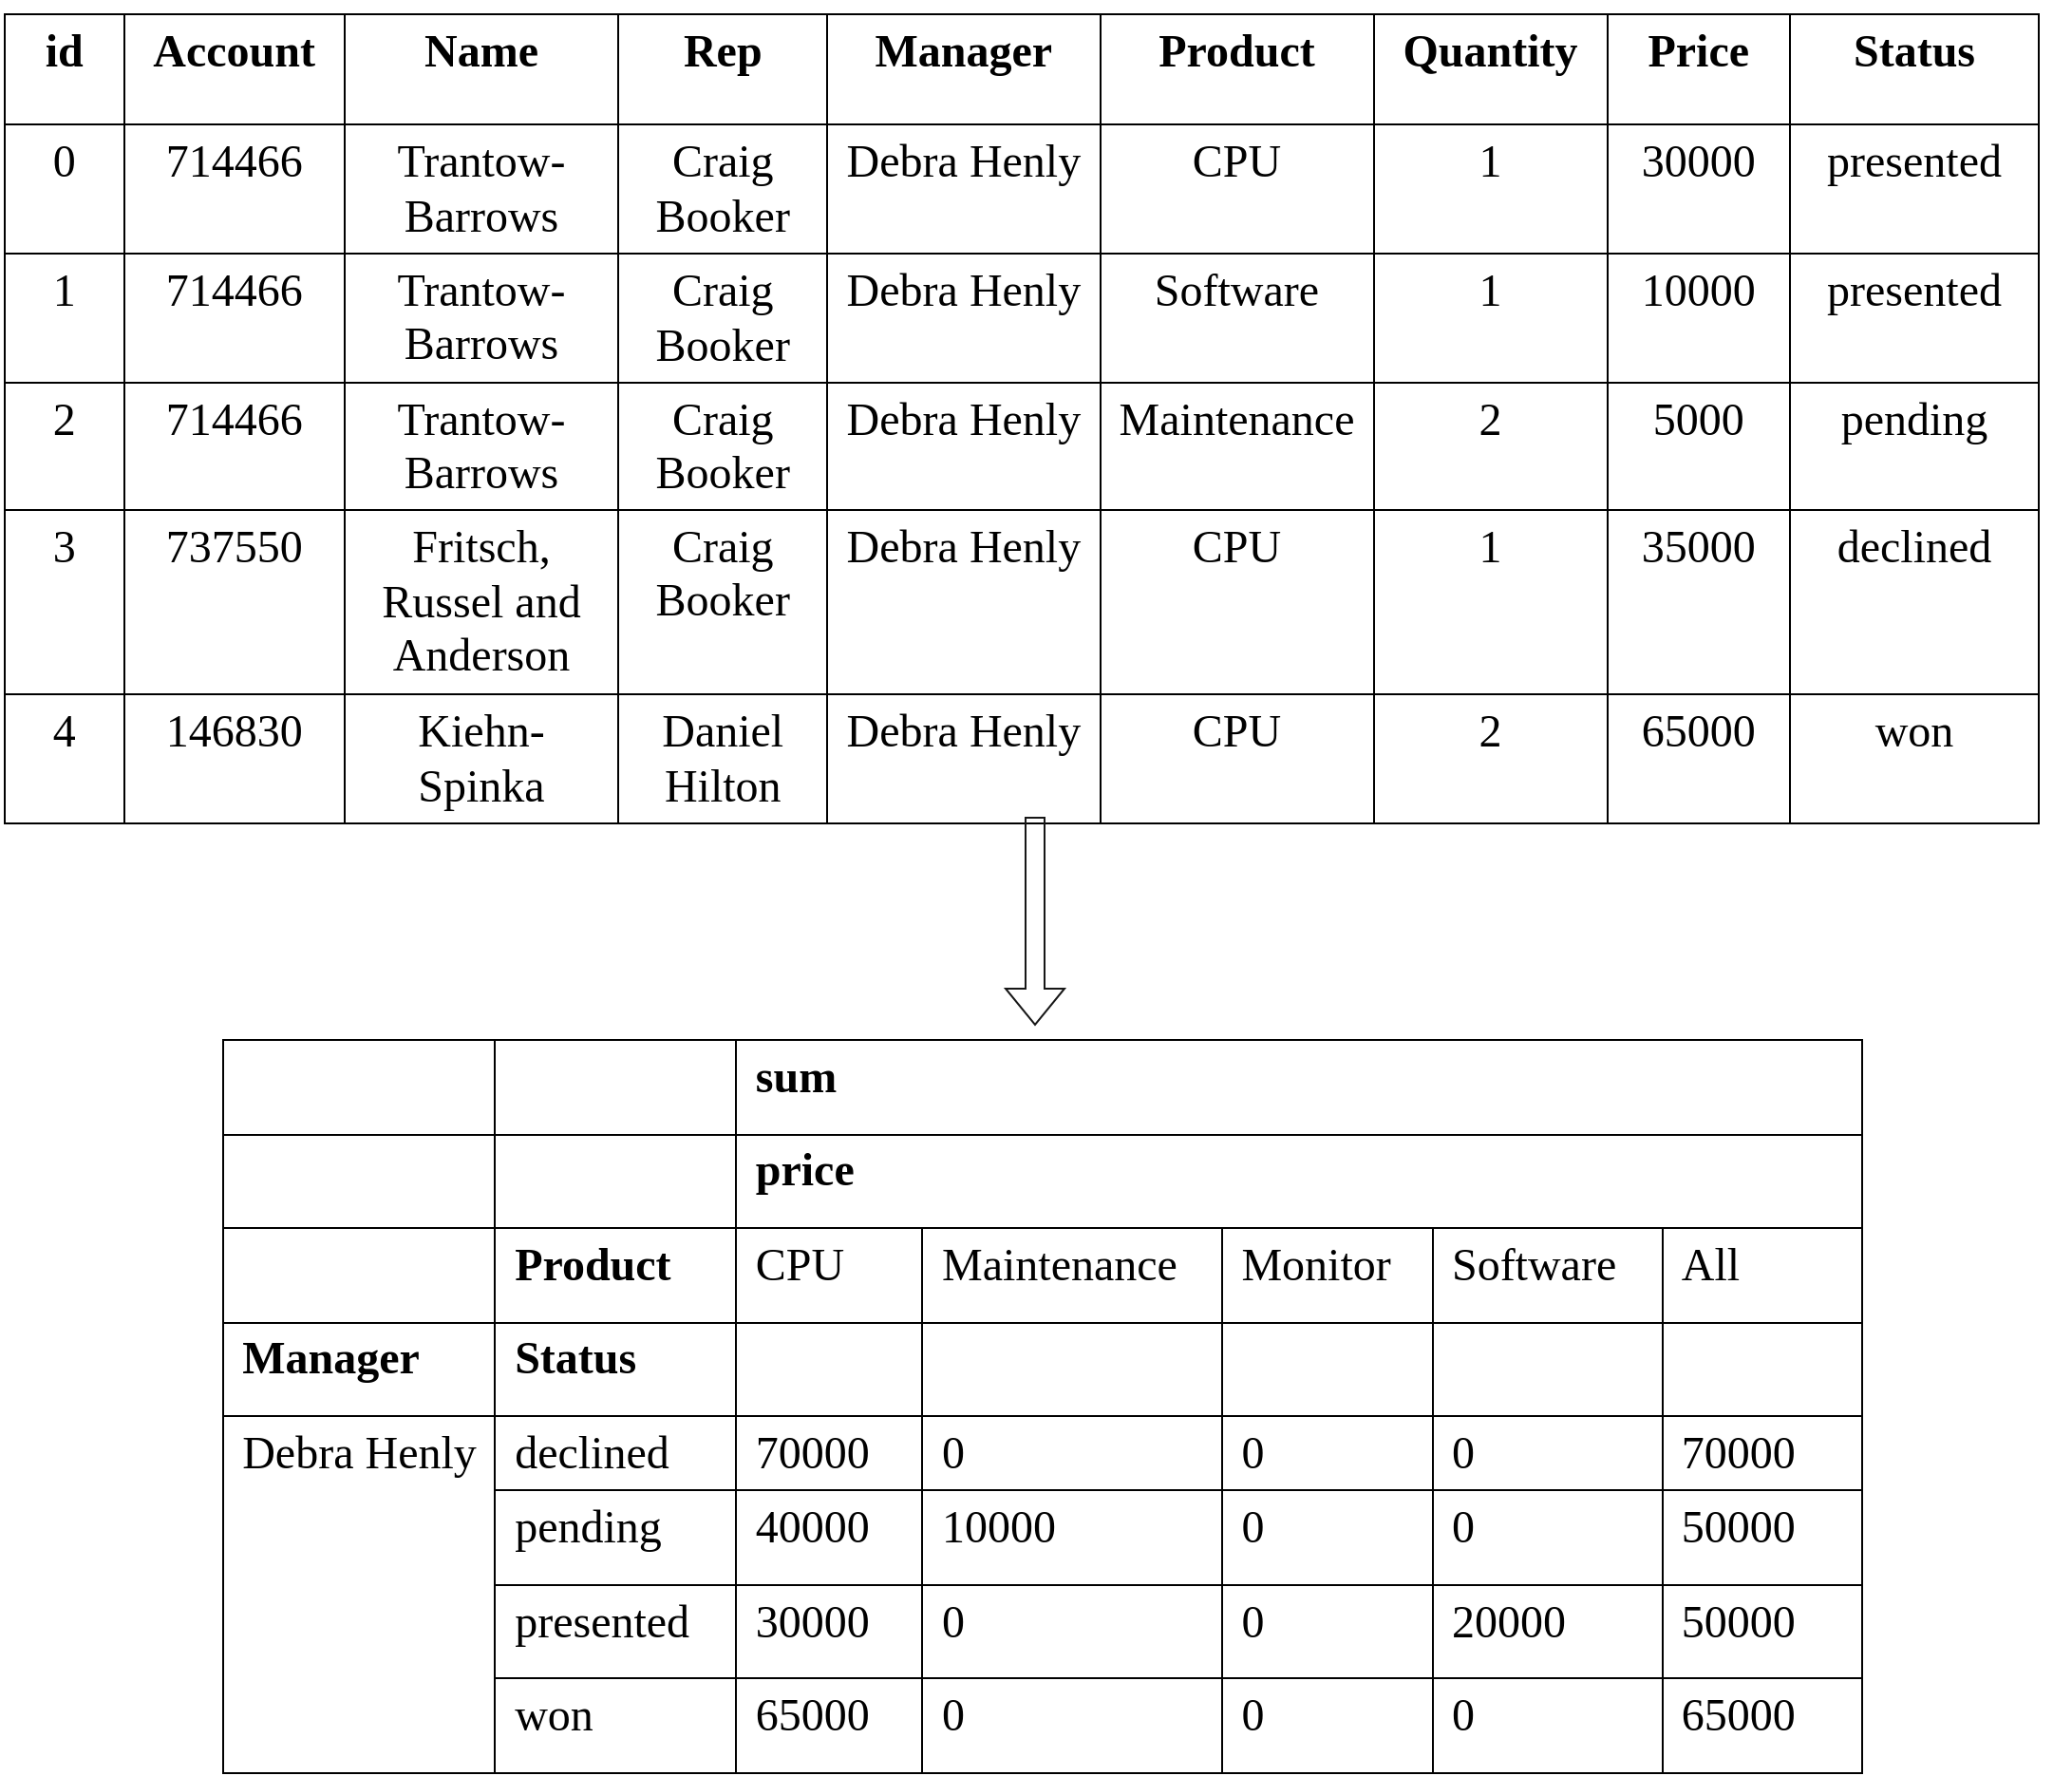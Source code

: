 <mxfile version="21.8.0" type="device">
  <diagram name="第 1 页" id="pYm_2EkLI6lQ4lj8E7AL">
    <mxGraphModel dx="1046" dy="856" grid="1" gridSize="10" guides="1" tooltips="1" connect="1" arrows="1" fold="1" page="1" pageScale="1" pageWidth="827" pageHeight="1169" math="0" shadow="0">
      <root>
        <mxCell id="0" />
        <mxCell id="1" parent="0" />
        <mxCell id="cUyVVVKYGetLILxytOfe-98" value="&lt;table border=&quot;0&quot; cellpadding=&quot;0&quot; cellspacing=&quot;0&quot; width=&quot;1072&quot; style=&quot;caret-color: rgb(0, 0, 0); color: rgb(0, 0, 0); font-style: normal; font-variant-caps: normal; font-weight: 400; letter-spacing: normal; text-align: start; text-transform: none; word-spacing: 0px; -webkit-text-stroke-width: 0px; text-decoration: none; border-collapse: collapse; width: 804pt;&quot;&gt;&lt;colgroup&gt;&lt;col width=&quot;76&quot; style=&quot;width: 57pt;&quot;&gt;&lt;col width=&quot;112&quot; style=&quot;width: 84pt;&quot;&gt;&lt;col width=&quot;169&quot; style=&quot;width: 127pt;&quot;&gt;&lt;col width=&quot;119&quot; span=&quot;4&quot; style=&quot;width: 89pt;&quot;&gt;&lt;col width=&quot;100&quot; style=&quot;width: 75pt;&quot;&gt;&lt;col width=&quot;139&quot; style=&quot;width: 104pt;&quot;&gt;&lt;/colgroup&gt;&lt;tbody&gt;&lt;tr height=&quot;47&quot; style=&quot;height: 35.56pt;&quot;&gt;&lt;td height=&quot;47&quot; class=&quot;oa1&quot; width=&quot;76&quot; style=&quot;padding: 3.6pt 7.2pt; color: windowtext; font-size: 18pt; font-weight: 400; font-style: normal; text-decoration: none; font-family: Arial; vertical-align: top; border: 1pt solid black; text-align: center; height: 35.56pt; width: 57pt;&quot;&gt;&lt;p style=&quot;margin-top: 0pt; margin-bottom: 0pt; margin-left: 0in; text-align: center; direction: ltr; unicode-bidi: embed; word-break: normal;&quot;&gt;&lt;span style=&quot;font-size: 18pt; font-family: 等线; color: black; font-weight: bold;&quot;&gt;id&lt;/span&gt;&lt;/p&gt;&lt;/td&gt;&lt;td class=&quot;oa1&quot; width=&quot;112&quot; style=&quot;padding: 3.6pt 7.2pt; color: windowtext; font-size: 18pt; font-weight: 400; font-style: normal; text-decoration: none; font-family: Arial; vertical-align: top; border: 1pt solid black; text-align: center; width: 84pt;&quot;&gt;&lt;p style=&quot;margin-top: 0pt; margin-bottom: 0pt; margin-left: 0in; text-align: center; direction: ltr; unicode-bidi: embed; word-break: normal;&quot;&gt;&lt;span style=&quot;font-size: 18pt; font-family: 等线; color: black; font-weight: bold;&quot;&gt;Account&lt;/span&gt;&lt;/p&gt;&lt;/td&gt;&lt;td class=&quot;oa1&quot; width=&quot;169&quot; style=&quot;padding: 3.6pt 7.2pt; color: windowtext; font-size: 18pt; font-weight: 400; font-style: normal; text-decoration: none; font-family: Arial; vertical-align: top; border: 1pt solid black; text-align: center; width: 127pt;&quot;&gt;&lt;p style=&quot;margin-top: 0pt; margin-bottom: 0pt; margin-left: 0in; text-align: center; direction: ltr; unicode-bidi: embed; word-break: normal;&quot;&gt;&lt;span style=&quot;font-size: 18pt; font-family: 等线; color: black; font-weight: bold;&quot;&gt;Name&lt;/span&gt;&lt;/p&gt;&lt;/td&gt;&lt;td class=&quot;oa1&quot; width=&quot;119&quot; style=&quot;padding: 3.6pt 7.2pt; color: windowtext; font-size: 18pt; font-weight: 400; font-style: normal; text-decoration: none; font-family: Arial; vertical-align: top; border: 1pt solid black; text-align: center; width: 89pt;&quot;&gt;&lt;p style=&quot;margin-top: 0pt; margin-bottom: 0pt; margin-left: 0in; text-align: center; direction: ltr; unicode-bidi: embed; word-break: normal;&quot;&gt;&lt;span style=&quot;font-size: 18pt; font-family: 等线; color: black; font-weight: bold;&quot;&gt;Rep&lt;/span&gt;&lt;/p&gt;&lt;/td&gt;&lt;td class=&quot;oa1&quot; width=&quot;119&quot; style=&quot;padding: 3.6pt 7.2pt; color: windowtext; font-size: 18pt; font-weight: 400; font-style: normal; text-decoration: none; font-family: Arial; vertical-align: top; border: 1pt solid black; text-align: center; width: 89pt;&quot;&gt;&lt;p style=&quot;margin-top: 0pt; margin-bottom: 0pt; margin-left: 0in; text-align: center; direction: ltr; unicode-bidi: embed; word-break: normal;&quot;&gt;&lt;span style=&quot;font-size: 18pt; font-family: 等线; color: black; font-weight: bold;&quot;&gt;Manager&lt;/span&gt;&lt;/p&gt;&lt;/td&gt;&lt;td class=&quot;oa1&quot; width=&quot;119&quot; style=&quot;padding: 3.6pt 7.2pt; color: windowtext; font-size: 18pt; font-weight: 400; font-style: normal; text-decoration: none; font-family: Arial; vertical-align: top; border: 1pt solid black; text-align: center; width: 89pt;&quot;&gt;&lt;p style=&quot;margin-top: 0pt; margin-bottom: 0pt; margin-left: 0in; text-align: center; direction: ltr; unicode-bidi: embed; word-break: normal;&quot;&gt;&lt;span style=&quot;font-size: 18pt; font-family: 等线; color: black; font-weight: bold;&quot;&gt;Product&lt;/span&gt;&lt;/p&gt;&lt;/td&gt;&lt;td class=&quot;oa1&quot; width=&quot;119&quot; style=&quot;padding: 3.6pt 7.2pt; color: windowtext; font-size: 18pt; font-weight: 400; font-style: normal; text-decoration: none; font-family: Arial; vertical-align: top; border: 1pt solid black; text-align: center; width: 89pt;&quot;&gt;&lt;p style=&quot;margin-top: 0pt; margin-bottom: 0pt; margin-left: 0in; text-align: center; direction: ltr; unicode-bidi: embed; word-break: normal;&quot;&gt;&lt;span style=&quot;font-size: 18pt; font-family: 等线; color: black; font-weight: bold;&quot;&gt;Quantity&lt;/span&gt;&lt;/p&gt;&lt;/td&gt;&lt;td class=&quot;oa1&quot; width=&quot;100&quot; style=&quot;padding: 3.6pt 7.2pt; color: windowtext; font-size: 18pt; font-weight: 400; font-style: normal; text-decoration: none; font-family: Arial; vertical-align: top; border: 1pt solid black; text-align: center; width: 75pt;&quot;&gt;&lt;p style=&quot;margin-top: 0pt; margin-bottom: 0pt; margin-left: 0in; text-align: center; direction: ltr; unicode-bidi: embed; word-break: normal;&quot;&gt;&lt;span style=&quot;font-size: 18pt; font-family: 等线; color: black; font-weight: bold;&quot;&gt;Price&lt;/span&gt;&lt;/p&gt;&lt;/td&gt;&lt;td class=&quot;oa1&quot; width=&quot;139&quot; style=&quot;padding: 3.6pt 7.2pt; color: windowtext; font-size: 18pt; font-weight: 400; font-style: normal; text-decoration: none; font-family: Arial; vertical-align: top; border: 1pt solid black; text-align: center; width: 104pt;&quot;&gt;&lt;p style=&quot;margin-top: 0pt; margin-bottom: 0pt; margin-left: 0in; text-align: center; direction: ltr; unicode-bidi: embed; word-break: normal;&quot;&gt;&lt;span style=&quot;font-size: 18pt; font-family: 等线; color: black; font-weight: bold;&quot;&gt;Status&lt;/span&gt;&lt;/p&gt;&lt;/td&gt;&lt;/tr&gt;&lt;tr height=&quot;47&quot; style=&quot;height: 35.56pt;&quot;&gt;&lt;td height=&quot;47&quot; class=&quot;oa1&quot; width=&quot;76&quot; style=&quot;padding: 3.6pt 7.2pt; color: windowtext; font-size: 18pt; font-weight: 400; font-style: normal; text-decoration: none; font-family: Arial; vertical-align: top; border: 1pt solid black; text-align: center; height: 35.56pt; width: 57pt;&quot;&gt;&lt;p style=&quot;margin-top: 0pt; margin-bottom: 0pt; margin-left: 0in; text-align: center; direction: ltr; unicode-bidi: embed; word-break: normal;&quot;&gt;&lt;span style=&quot;font-size: 18pt; font-family: 等线; color: black;&quot;&gt;0&lt;/span&gt;&lt;/p&gt;&lt;/td&gt;&lt;td class=&quot;oa1&quot; width=&quot;112&quot; style=&quot;padding: 3.6pt 7.2pt; color: windowtext; font-size: 18pt; font-weight: 400; font-style: normal; text-decoration: none; font-family: Arial; vertical-align: top; border: 1pt solid black; text-align: center; width: 84pt;&quot;&gt;&lt;p style=&quot;margin-top: 0pt; margin-bottom: 0pt; margin-left: 0in; text-align: center; direction: ltr; unicode-bidi: embed; word-break: normal;&quot;&gt;&lt;span style=&quot;font-size: 18pt; font-family: 等线; color: black;&quot;&gt;714466&lt;/span&gt;&lt;/p&gt;&lt;/td&gt;&lt;td class=&quot;oa1&quot; width=&quot;169&quot; style=&quot;padding: 3.6pt 7.2pt; color: windowtext; font-size: 18pt; font-weight: 400; font-style: normal; text-decoration: none; font-family: Arial; vertical-align: top; border: 1pt solid black; text-align: center; width: 127pt;&quot;&gt;&lt;p style=&quot;margin-top: 0pt; margin-bottom: 0pt; margin-left: 0in; text-align: center; direction: ltr; unicode-bidi: embed; word-break: normal;&quot;&gt;&lt;span style=&quot;font-size: 18pt; font-family: 等线; color: black;&quot;&gt;Trantow&lt;/span&gt;&lt;span style=&quot;font-size: 18pt; font-family: 等线; color: black;&quot;&gt;-Barrows&lt;/span&gt;&lt;/p&gt;&lt;/td&gt;&lt;td class=&quot;oa1&quot; width=&quot;119&quot; style=&quot;padding: 3.6pt 7.2pt; color: windowtext; font-size: 18pt; font-weight: 400; font-style: normal; text-decoration: none; font-family: Arial; vertical-align: top; border: 1pt solid black; text-align: center; width: 89pt;&quot;&gt;&lt;p style=&quot;margin-top: 0pt; margin-bottom: 0pt; margin-left: 0in; text-align: center; direction: ltr; unicode-bidi: embed; word-break: normal;&quot;&gt;&lt;span style=&quot;font-size: 18pt; font-family: 等线; color: black;&quot;&gt;Craig Booker&lt;/span&gt;&lt;/p&gt;&lt;/td&gt;&lt;td class=&quot;oa1&quot; width=&quot;119&quot; style=&quot;padding: 3.6pt 7.2pt; color: windowtext; font-size: 18pt; font-weight: 400; font-style: normal; text-decoration: none; font-family: Arial; vertical-align: top; border: 1pt solid black; text-align: center; width: 89pt;&quot;&gt;&lt;p style=&quot;margin-top: 0pt; margin-bottom: 0pt; margin-left: 0in; text-align: center; direction: ltr; unicode-bidi: embed; word-break: normal;&quot;&gt;&lt;span style=&quot;font-size: 18pt; font-family: 等线; color: black;&quot;&gt;Debra&lt;span class=&quot;Apple-converted-space&quot;&gt;&amp;nbsp;&lt;/span&gt;&lt;/span&gt;&lt;span style=&quot;font-size: 18pt; font-family: 等线; color: black;&quot;&gt;Henly&lt;/span&gt;&lt;/p&gt;&lt;/td&gt;&lt;td class=&quot;oa1&quot; width=&quot;119&quot; style=&quot;padding: 3.6pt 7.2pt; color: windowtext; font-size: 18pt; font-weight: 400; font-style: normal; text-decoration: none; font-family: Arial; vertical-align: top; border: 1pt solid black; text-align: center; width: 89pt;&quot;&gt;&lt;p style=&quot;margin-top: 0pt; margin-bottom: 0pt; margin-left: 0in; text-align: center; direction: ltr; unicode-bidi: embed; word-break: normal;&quot;&gt;&lt;span style=&quot;font-size: 18pt; font-family: 等线; color: black;&quot;&gt;CPU&lt;/span&gt;&lt;/p&gt;&lt;/td&gt;&lt;td class=&quot;oa1&quot; width=&quot;119&quot; style=&quot;padding: 3.6pt 7.2pt; color: windowtext; font-size: 18pt; font-weight: 400; font-style: normal; text-decoration: none; font-family: Arial; vertical-align: top; border: 1pt solid black; text-align: center; width: 89pt;&quot;&gt;&lt;p style=&quot;margin-top: 0pt; margin-bottom: 0pt; margin-left: 0in; text-align: center; direction: ltr; unicode-bidi: embed; word-break: normal;&quot;&gt;&lt;span style=&quot;font-size: 18pt; font-family: 等线; color: black;&quot;&gt;1&lt;/span&gt;&lt;/p&gt;&lt;/td&gt;&lt;td class=&quot;oa1&quot; width=&quot;100&quot; style=&quot;padding: 3.6pt 7.2pt; color: windowtext; font-size: 18pt; font-weight: 400; font-style: normal; text-decoration: none; font-family: Arial; vertical-align: top; border: 1pt solid black; text-align: center; width: 75pt;&quot;&gt;&lt;p style=&quot;margin-top: 0pt; margin-bottom: 0pt; margin-left: 0in; text-align: center; direction: ltr; unicode-bidi: embed; word-break: normal;&quot;&gt;&lt;span style=&quot;font-size: 18pt; font-family: 等线; color: black;&quot;&gt;30000&lt;/span&gt;&lt;/p&gt;&lt;/td&gt;&lt;td class=&quot;oa1&quot; width=&quot;139&quot; style=&quot;padding: 3.6pt 7.2pt; color: windowtext; font-size: 18pt; font-weight: 400; font-style: normal; text-decoration: none; font-family: Arial; vertical-align: top; border: 1pt solid black; text-align: center; width: 104pt;&quot;&gt;&lt;p style=&quot;margin-top: 0pt; margin-bottom: 0pt; margin-left: 0in; text-align: center; direction: ltr; unicode-bidi: embed; word-break: normal;&quot;&gt;&lt;span style=&quot;font-size: 18pt; font-family: 等线; color: black;&quot;&gt;presented&lt;/span&gt;&lt;/p&gt;&lt;/td&gt;&lt;/tr&gt;&lt;tr height=&quot;47&quot; style=&quot;height: 35.56pt;&quot;&gt;&lt;td height=&quot;47&quot; class=&quot;oa1&quot; width=&quot;76&quot; style=&quot;padding: 3.6pt 7.2pt; color: windowtext; font-size: 18pt; font-weight: 400; font-style: normal; text-decoration: none; font-family: Arial; vertical-align: top; border: 1pt solid black; text-align: center; height: 35.56pt; width: 57pt;&quot;&gt;&lt;p style=&quot;margin-top: 0pt; margin-bottom: 0pt; margin-left: 0in; text-align: center; direction: ltr; unicode-bidi: embed; word-break: normal;&quot;&gt;&lt;span style=&quot;font-size: 18pt; font-family: 等线; color: black;&quot;&gt;1&lt;/span&gt;&lt;/p&gt;&lt;/td&gt;&lt;td class=&quot;oa1&quot; width=&quot;112&quot; style=&quot;padding: 3.6pt 7.2pt; color: windowtext; font-size: 18pt; font-weight: 400; font-style: normal; text-decoration: none; font-family: Arial; vertical-align: top; border: 1pt solid black; text-align: center; width: 84pt;&quot;&gt;&lt;p style=&quot;margin-top: 0pt; margin-bottom: 0pt; margin-left: 0in; text-align: center; direction: ltr; unicode-bidi: embed; word-break: normal;&quot;&gt;&lt;span style=&quot;font-size: 18pt; font-family: 等线; color: black;&quot;&gt;714466&lt;/span&gt;&lt;/p&gt;&lt;/td&gt;&lt;td class=&quot;oa1&quot; width=&quot;169&quot; style=&quot;padding: 3.6pt 7.2pt; color: windowtext; font-size: 18pt; font-weight: 400; font-style: normal; text-decoration: none; font-family: Arial; vertical-align: top; border: 1pt solid black; text-align: center; width: 127pt;&quot;&gt;&lt;p style=&quot;line-height: normal; margin: 0pt 0in; text-indent: 0in; text-align: center; direction: ltr; unicode-bidi: embed; word-break: normal;&quot;&gt;&lt;span style=&quot;font-size: 18pt; font-family: 等线; color: black;&quot;&gt;Trantow&lt;/span&gt;&lt;span style=&quot;font-size: 18pt; font-family: 等线; color: black;&quot;&gt;-Barrows&lt;/span&gt;&lt;/p&gt;&lt;/td&gt;&lt;td class=&quot;oa1&quot; width=&quot;119&quot; style=&quot;padding: 3.6pt 7.2pt; color: windowtext; font-size: 18pt; font-weight: 400; font-style: normal; text-decoration: none; font-family: Arial; vertical-align: top; border: 1pt solid black; text-align: center; width: 89pt;&quot;&gt;&lt;p style=&quot;margin-top: 0pt; margin-bottom: 0pt; margin-left: 0in; text-align: center; direction: ltr; unicode-bidi: embed; word-break: normal;&quot;&gt;&lt;span style=&quot;font-size: 18pt; font-family: 等线; color: black;&quot;&gt;Craig Booker&lt;/span&gt;&lt;/p&gt;&lt;/td&gt;&lt;td class=&quot;oa1&quot; width=&quot;119&quot; style=&quot;padding: 3.6pt 7.2pt; color: windowtext; font-size: 18pt; font-weight: 400; font-style: normal; text-decoration: none; font-family: Arial; vertical-align: top; border: 1pt solid black; text-align: center; width: 89pt;&quot;&gt;&lt;p style=&quot;line-height: normal; margin: 0pt 0in; text-indent: 0in; text-align: center; direction: ltr; unicode-bidi: embed; word-break: normal;&quot;&gt;&lt;span style=&quot;font-size: 18pt; font-family: 等线; color: black;&quot;&gt;Debra&lt;span class=&quot;Apple-converted-space&quot;&gt;&amp;nbsp;&lt;/span&gt;&lt;/span&gt;&lt;span style=&quot;font-size: 18pt; font-family: 等线; color: black;&quot;&gt;Henly&lt;/span&gt;&lt;/p&gt;&lt;/td&gt;&lt;td class=&quot;oa1&quot; width=&quot;119&quot; style=&quot;padding: 3.6pt 7.2pt; color: windowtext; font-size: 18pt; font-weight: 400; font-style: normal; text-decoration: none; font-family: Arial; vertical-align: top; border: 1pt solid black; text-align: center; width: 89pt;&quot;&gt;&lt;p style=&quot;margin-top: 0pt; margin-bottom: 0pt; margin-left: 0in; text-align: center; direction: ltr; unicode-bidi: embed; word-break: normal;&quot;&gt;&lt;span style=&quot;font-size: 18pt; font-family: 等线; color: black;&quot;&gt;Software&lt;/span&gt;&lt;/p&gt;&lt;/td&gt;&lt;td class=&quot;oa1&quot; width=&quot;119&quot; style=&quot;padding: 3.6pt 7.2pt; color: windowtext; font-size: 18pt; font-weight: 400; font-style: normal; text-decoration: none; font-family: Arial; vertical-align: top; border: 1pt solid black; text-align: center; width: 89pt;&quot;&gt;&lt;p style=&quot;margin-top: 0pt; margin-bottom: 0pt; margin-left: 0in; text-align: center; direction: ltr; unicode-bidi: embed; word-break: normal;&quot;&gt;&lt;span style=&quot;font-size: 18pt; font-family: 等线; color: black;&quot;&gt;1&lt;/span&gt;&lt;/p&gt;&lt;/td&gt;&lt;td class=&quot;oa1&quot; width=&quot;100&quot; style=&quot;padding: 3.6pt 7.2pt; color: windowtext; font-size: 18pt; font-weight: 400; font-style: normal; text-decoration: none; font-family: Arial; vertical-align: top; border: 1pt solid black; text-align: center; width: 75pt;&quot;&gt;&lt;p style=&quot;margin-top: 0pt; margin-bottom: 0pt; margin-left: 0in; text-align: center; direction: ltr; unicode-bidi: embed; word-break: normal;&quot;&gt;&lt;span style=&quot;font-size: 18pt; font-family: 等线; color: black;&quot;&gt;10000&lt;/span&gt;&lt;/p&gt;&lt;/td&gt;&lt;td class=&quot;oa1&quot; width=&quot;139&quot; style=&quot;padding: 3.6pt 7.2pt; color: windowtext; font-size: 18pt; font-weight: 400; font-style: normal; text-decoration: none; font-family: Arial; vertical-align: top; border: 1pt solid black; text-align: center; width: 104pt;&quot;&gt;&lt;p style=&quot;margin-top: 0pt; margin-bottom: 0pt; margin-left: 0in; text-align: center; direction: ltr; unicode-bidi: embed; word-break: normal;&quot;&gt;&lt;span style=&quot;font-size: 18pt; font-family: 等线; color: black;&quot;&gt;presented&lt;/span&gt;&lt;/p&gt;&lt;/td&gt;&lt;/tr&gt;&lt;tr height=&quot;47&quot; style=&quot;height: 35.56pt;&quot;&gt;&lt;td height=&quot;47&quot; class=&quot;oa1&quot; width=&quot;76&quot; style=&quot;padding: 3.6pt 7.2pt; color: windowtext; font-size: 18pt; font-weight: 400; font-style: normal; text-decoration: none; font-family: Arial; vertical-align: top; border: 1pt solid black; text-align: center; height: 35.56pt; width: 57pt;&quot;&gt;&lt;p style=&quot;margin-top: 0pt; margin-bottom: 0pt; margin-left: 0in; text-align: center; direction: ltr; unicode-bidi: embed; word-break: normal;&quot;&gt;&lt;span style=&quot;font-size: 18pt; font-family: 等线; color: black;&quot;&gt;2&lt;/span&gt;&lt;/p&gt;&lt;/td&gt;&lt;td class=&quot;oa1&quot; width=&quot;112&quot; style=&quot;padding: 3.6pt 7.2pt; color: windowtext; font-size: 18pt; font-weight: 400; font-style: normal; text-decoration: none; font-family: Arial; vertical-align: top; border: 1pt solid black; text-align: center; width: 84pt;&quot;&gt;&lt;p style=&quot;margin-top: 0pt; margin-bottom: 0pt; margin-left: 0in; text-align: center; direction: ltr; unicode-bidi: embed; word-break: normal;&quot;&gt;&lt;span style=&quot;font-size: 18pt; font-family: 等线; color: black;&quot;&gt;714466&lt;/span&gt;&lt;/p&gt;&lt;/td&gt;&lt;td class=&quot;oa1&quot; width=&quot;169&quot; style=&quot;padding: 3.6pt 7.2pt; color: windowtext; font-size: 18pt; font-weight: 400; font-style: normal; text-decoration: none; font-family: Arial; vertical-align: top; border: 1pt solid black; text-align: center; width: 127pt;&quot;&gt;&lt;p style=&quot;line-height: normal; margin: 0pt 0in; text-indent: 0in; text-align: center; direction: ltr; unicode-bidi: embed; word-break: normal;&quot;&gt;&lt;span style=&quot;font-size: 18pt; font-family: 等线; color: black;&quot;&gt;Trantow&lt;/span&gt;&lt;span style=&quot;font-size: 18pt; font-family: 等线; color: black;&quot;&gt;-Barrows&lt;/span&gt;&lt;/p&gt;&lt;/td&gt;&lt;td class=&quot;oa1&quot; width=&quot;119&quot; style=&quot;padding: 3.6pt 7.2pt; color: windowtext; font-size: 18pt; font-weight: 400; font-style: normal; text-decoration: none; font-family: Arial; vertical-align: top; border: 1pt solid black; text-align: center; width: 89pt;&quot;&gt;&lt;p style=&quot;line-height: normal; margin: 0pt 0in; text-indent: 0in; text-align: center; direction: ltr; unicode-bidi: embed; word-break: normal;&quot;&gt;&lt;span style=&quot;font-size: 18pt; font-family: 等线; color: black;&quot;&gt;Craig Booker&lt;/span&gt;&lt;/p&gt;&lt;/td&gt;&lt;td class=&quot;oa1&quot; width=&quot;119&quot; style=&quot;padding: 3.6pt 7.2pt; color: windowtext; font-size: 18pt; font-weight: 400; font-style: normal; text-decoration: none; font-family: Arial; vertical-align: top; border: 1pt solid black; text-align: center; width: 89pt;&quot;&gt;&lt;p style=&quot;line-height: normal; margin: 0pt 0in; text-indent: 0in; text-align: center; direction: ltr; unicode-bidi: embed; word-break: normal;&quot;&gt;&lt;span style=&quot;font-size: 18pt; font-family: 等线; color: black;&quot;&gt;Debra&lt;span class=&quot;Apple-converted-space&quot;&gt;&amp;nbsp;&lt;/span&gt;&lt;/span&gt;&lt;span style=&quot;font-size: 18pt; font-family: 等线; color: black;&quot;&gt;Henly&lt;/span&gt;&lt;/p&gt;&lt;/td&gt;&lt;td class=&quot;oa1&quot; width=&quot;119&quot; style=&quot;padding: 3.6pt 7.2pt; color: windowtext; font-size: 18pt; font-weight: 400; font-style: normal; text-decoration: none; font-family: Arial; vertical-align: top; border: 1pt solid black; text-align: center; width: 89pt;&quot;&gt;&lt;p style=&quot;margin-top: 0pt; margin-bottom: 0pt; margin-left: 0in; text-align: center; direction: ltr; unicode-bidi: embed; word-break: normal;&quot;&gt;&lt;span style=&quot;font-size: 18pt; font-family: 等线; color: black;&quot;&gt;Maintenance&lt;/span&gt;&lt;/p&gt;&lt;/td&gt;&lt;td class=&quot;oa1&quot; width=&quot;119&quot; style=&quot;padding: 3.6pt 7.2pt; color: windowtext; font-size: 18pt; font-weight: 400; font-style: normal; text-decoration: none; font-family: Arial; vertical-align: top; border: 1pt solid black; text-align: center; width: 89pt;&quot;&gt;&lt;p style=&quot;margin-top: 0pt; margin-bottom: 0pt; margin-left: 0in; text-align: center; direction: ltr; unicode-bidi: embed; word-break: normal;&quot;&gt;&lt;span style=&quot;font-size: 18pt; font-family: 等线; color: black;&quot;&gt;2&lt;/span&gt;&lt;/p&gt;&lt;/td&gt;&lt;td class=&quot;oa1&quot; width=&quot;100&quot; style=&quot;padding: 3.6pt 7.2pt; color: windowtext; font-size: 18pt; font-weight: 400; font-style: normal; text-decoration: none; font-family: Arial; vertical-align: top; border: 1pt solid black; text-align: center; width: 75pt;&quot;&gt;&lt;p style=&quot;margin-top: 0pt; margin-bottom: 0pt; margin-left: 0in; text-align: center; direction: ltr; unicode-bidi: embed; word-break: normal;&quot;&gt;&lt;span style=&quot;font-size: 18pt; font-family: 等线; color: black;&quot;&gt;5000&lt;/span&gt;&lt;/p&gt;&lt;/td&gt;&lt;td class=&quot;oa1&quot; width=&quot;139&quot; style=&quot;padding: 3.6pt 7.2pt; color: windowtext; font-size: 18pt; font-weight: 400; font-style: normal; text-decoration: none; font-family: Arial; vertical-align: top; border: 1pt solid black; text-align: center; width: 104pt;&quot;&gt;&lt;p style=&quot;margin-top: 0pt; margin-bottom: 0pt; margin-left: 0in; text-align: center; direction: ltr; unicode-bidi: embed; word-break: normal;&quot;&gt;&lt;span style=&quot;font-size: 18pt; font-family: 等线; color: black;&quot;&gt;pending&lt;/span&gt;&lt;/p&gt;&lt;/td&gt;&lt;/tr&gt;&lt;tr height=&quot;47&quot; style=&quot;height: 35.56pt;&quot;&gt;&lt;td height=&quot;47&quot; class=&quot;oa1&quot; width=&quot;76&quot; style=&quot;padding: 3.6pt 7.2pt; color: windowtext; font-size: 18pt; font-weight: 400; font-style: normal; text-decoration: none; font-family: Arial; vertical-align: top; border: 1pt solid black; text-align: center; height: 35.56pt; width: 57pt;&quot;&gt;&lt;p style=&quot;margin-top: 0pt; margin-bottom: 0pt; margin-left: 0in; text-align: center; direction: ltr; unicode-bidi: embed; word-break: normal;&quot;&gt;&lt;span style=&quot;font-size: 18pt; font-family: 等线; color: black;&quot;&gt;3&lt;/span&gt;&lt;/p&gt;&lt;/td&gt;&lt;td class=&quot;oa1&quot; width=&quot;112&quot; style=&quot;padding: 3.6pt 7.2pt; color: windowtext; font-size: 18pt; font-weight: 400; font-style: normal; text-decoration: none; font-family: Arial; vertical-align: top; border: 1pt solid black; text-align: center; width: 84pt;&quot;&gt;&lt;p style=&quot;margin-top: 0pt; margin-bottom: 0pt; margin-left: 0in; text-align: center; direction: ltr; unicode-bidi: embed; word-break: normal;&quot;&gt;&lt;span style=&quot;font-size: 18pt; font-family: 等线; color: black;&quot;&gt;737550&lt;/span&gt;&lt;/p&gt;&lt;/td&gt;&lt;td class=&quot;oa1&quot; width=&quot;169&quot; style=&quot;padding: 3.6pt 7.2pt; color: windowtext; font-size: 18pt; font-weight: 400; font-style: normal; text-decoration: none; font-family: Arial; vertical-align: top; border: 1pt solid black; text-align: center; width: 127pt;&quot;&gt;&lt;p style=&quot;margin-top: 0pt; margin-bottom: 0pt; margin-left: 0in; text-align: center; direction: ltr; unicode-bidi: embed; word-break: normal;&quot;&gt;&lt;span style=&quot;font-size: 18pt; font-family: 等线; color: black;&quot;&gt;Fritsch, Russel and Anderson&lt;/span&gt;&lt;/p&gt;&lt;/td&gt;&lt;td class=&quot;oa1&quot; width=&quot;119&quot; style=&quot;padding: 3.6pt 7.2pt; color: windowtext; font-size: 18pt; font-weight: 400; font-style: normal; text-decoration: none; font-family: Arial; vertical-align: top; border: 1pt solid black; text-align: center; width: 89pt;&quot;&gt;&lt;p style=&quot;line-height: normal; margin: 0pt 0in; text-indent: 0in; text-align: center; direction: ltr; unicode-bidi: embed; word-break: normal;&quot;&gt;&lt;span style=&quot;font-size: 18pt; font-family: 等线; color: black;&quot;&gt;Craig Booker&lt;/span&gt;&lt;/p&gt;&lt;/td&gt;&lt;td class=&quot;oa1&quot; width=&quot;119&quot; style=&quot;padding: 3.6pt 7.2pt; color: windowtext; font-size: 18pt; font-weight: 400; font-style: normal; text-decoration: none; font-family: Arial; vertical-align: top; border: 1pt solid black; text-align: center; width: 89pt;&quot;&gt;&lt;p style=&quot;line-height: normal; margin: 0pt 0in; text-indent: 0in; text-align: center; direction: ltr; unicode-bidi: embed; word-break: normal;&quot;&gt;&lt;span style=&quot;font-size: 18pt; font-family: 等线; color: black;&quot;&gt;Debra&lt;span class=&quot;Apple-converted-space&quot;&gt;&amp;nbsp;&lt;/span&gt;&lt;/span&gt;&lt;span style=&quot;font-size: 18pt; font-family: 等线; color: black;&quot;&gt;Henly&lt;/span&gt;&lt;/p&gt;&lt;/td&gt;&lt;td class=&quot;oa1&quot; width=&quot;119&quot; style=&quot;padding: 3.6pt 7.2pt; color: windowtext; font-size: 18pt; font-weight: 400; font-style: normal; text-decoration: none; font-family: Arial; vertical-align: top; border: 1pt solid black; text-align: center; width: 89pt;&quot;&gt;&lt;p style=&quot;margin-top: 0pt; margin-bottom: 0pt; margin-left: 0in; text-align: center; direction: ltr; unicode-bidi: embed; word-break: normal;&quot;&gt;&lt;span style=&quot;font-size: 18pt; font-family: 等线; color: black;&quot;&gt;CPU&lt;/span&gt;&lt;/p&gt;&lt;/td&gt;&lt;td class=&quot;oa1&quot; width=&quot;119&quot; style=&quot;padding: 3.6pt 7.2pt; color: windowtext; font-size: 18pt; font-weight: 400; font-style: normal; text-decoration: none; font-family: Arial; vertical-align: top; border: 1pt solid black; text-align: center; width: 89pt;&quot;&gt;&lt;p style=&quot;margin-top: 0pt; margin-bottom: 0pt; margin-left: 0in; text-align: center; direction: ltr; unicode-bidi: embed; word-break: normal;&quot;&gt;&lt;span style=&quot;font-size: 18pt; font-family: 等线; color: black;&quot;&gt;1&lt;/span&gt;&lt;/p&gt;&lt;/td&gt;&lt;td class=&quot;oa1&quot; width=&quot;100&quot; style=&quot;padding: 3.6pt 7.2pt; color: windowtext; font-size: 18pt; font-weight: 400; font-style: normal; text-decoration: none; font-family: Arial; vertical-align: top; border: 1pt solid black; text-align: center; width: 75pt;&quot;&gt;&lt;p style=&quot;margin-top: 0pt; margin-bottom: 0pt; margin-left: 0in; text-align: center; direction: ltr; unicode-bidi: embed; word-break: normal;&quot;&gt;&lt;span style=&quot;font-size: 18pt; font-family: 等线; color: black;&quot;&gt;35000&lt;/span&gt;&lt;/p&gt;&lt;/td&gt;&lt;td class=&quot;oa1&quot; width=&quot;139&quot; style=&quot;padding: 3.6pt 7.2pt; color: windowtext; font-size: 18pt; font-weight: 400; font-style: normal; text-decoration: none; font-family: Arial; vertical-align: top; border: 1pt solid black; text-align: center; width: 104pt;&quot;&gt;&lt;p style=&quot;margin-top: 0pt; margin-bottom: 0pt; margin-left: 0in; text-align: center; direction: ltr; unicode-bidi: embed; word-break: normal;&quot;&gt;&lt;span style=&quot;font-size: 18pt; font-family: 等线; color: black;&quot;&gt;declined&lt;/span&gt;&lt;/p&gt;&lt;/td&gt;&lt;/tr&gt;&lt;tr height=&quot;47&quot; style=&quot;height: 35.56pt;&quot;&gt;&lt;td height=&quot;47&quot; class=&quot;oa1&quot; width=&quot;76&quot; style=&quot;padding: 3.6pt 7.2pt; color: windowtext; font-size: 18pt; font-weight: 400; font-style: normal; text-decoration: none; font-family: Arial; vertical-align: top; border: 1pt solid black; text-align: center; height: 35.56pt; width: 57pt;&quot;&gt;&lt;p style=&quot;margin-top: 0pt; margin-bottom: 0pt; margin-left: 0in; text-align: center; direction: ltr; unicode-bidi: embed; word-break: normal;&quot;&gt;&lt;span style=&quot;font-size: 18pt; font-family: 等线; color: black;&quot;&gt;4&lt;/span&gt;&lt;/p&gt;&lt;/td&gt;&lt;td class=&quot;oa1&quot; width=&quot;112&quot; style=&quot;padding: 3.6pt 7.2pt; color: windowtext; font-size: 18pt; font-weight: 400; font-style: normal; text-decoration: none; font-family: Arial; vertical-align: top; border: 1pt solid black; text-align: center; width: 84pt;&quot;&gt;&lt;p style=&quot;margin-top: 0pt; margin-bottom: 0pt; margin-left: 0in; text-align: center; direction: ltr; unicode-bidi: embed; word-break: normal;&quot;&gt;&lt;span style=&quot;font-size: 18pt; font-family: 等线; color: black;&quot;&gt;146830&lt;/span&gt;&lt;/p&gt;&lt;/td&gt;&lt;td class=&quot;oa1&quot; width=&quot;169&quot; style=&quot;padding: 3.6pt 7.2pt; color: windowtext; font-size: 18pt; font-weight: 400; font-style: normal; text-decoration: none; font-family: Arial; vertical-align: top; border: 1pt solid black; text-align: center; width: 127pt;&quot;&gt;&lt;p style=&quot;margin-top: 0pt; margin-bottom: 0pt; margin-left: 0in; text-align: center; direction: ltr; unicode-bidi: embed; word-break: normal;&quot;&gt;&lt;span style=&quot;font-size: 18pt; font-family: 等线; color: black;&quot;&gt;Kiehn-Spinka&lt;/span&gt;&lt;/p&gt;&lt;/td&gt;&lt;td class=&quot;oa1&quot; width=&quot;119&quot; style=&quot;padding: 3.6pt 7.2pt; color: windowtext; font-size: 18pt; font-weight: 400; font-style: normal; text-decoration: none; font-family: Arial; vertical-align: top; border: 1pt solid black; text-align: center; width: 89pt;&quot;&gt;&lt;p style=&quot;margin-top: 0pt; margin-bottom: 0pt; margin-left: 0in; text-align: center; direction: ltr; unicode-bidi: embed; word-break: normal;&quot;&gt;&lt;span style=&quot;font-size: 18pt; font-family: 等线; color: black;&quot;&gt;Daniel Hilton&lt;/span&gt;&lt;/p&gt;&lt;/td&gt;&lt;td class=&quot;oa1&quot; width=&quot;119&quot; style=&quot;padding: 3.6pt 7.2pt; color: windowtext; font-size: 18pt; font-weight: 400; font-style: normal; text-decoration: none; font-family: Arial; vertical-align: top; border: 1pt solid black; text-align: center; width: 89pt;&quot;&gt;&lt;p style=&quot;line-height: normal; margin: 0pt 0in; text-indent: 0in; text-align: center; direction: ltr; unicode-bidi: embed; word-break: normal;&quot;&gt;&lt;span style=&quot;font-size: 18pt; font-family: 等线; color: black;&quot;&gt;Debra&lt;span class=&quot;Apple-converted-space&quot;&gt;&amp;nbsp;&lt;/span&gt;&lt;/span&gt;&lt;span style=&quot;font-size: 18pt; font-family: 等线; color: black;&quot;&gt;Henly&lt;/span&gt;&lt;/p&gt;&lt;/td&gt;&lt;td class=&quot;oa1&quot; width=&quot;119&quot; style=&quot;padding: 3.6pt 7.2pt; color: windowtext; font-size: 18pt; font-weight: 400; font-style: normal; text-decoration: none; font-family: Arial; vertical-align: top; border: 1pt solid black; text-align: center; width: 89pt;&quot;&gt;&lt;p style=&quot;margin-top: 0pt; margin-bottom: 0pt; margin-left: 0in; text-align: center; direction: ltr; unicode-bidi: embed; word-break: normal;&quot;&gt;&lt;span style=&quot;font-size: 18pt; font-family: 等线; color: black;&quot;&gt;CPU&lt;/span&gt;&lt;/p&gt;&lt;/td&gt;&lt;td class=&quot;oa1&quot; width=&quot;119&quot; style=&quot;padding: 3.6pt 7.2pt; color: windowtext; font-size: 18pt; font-weight: 400; font-style: normal; text-decoration: none; font-family: Arial; vertical-align: top; border: 1pt solid black; text-align: center; width: 89pt;&quot;&gt;&lt;p style=&quot;margin-top: 0pt; margin-bottom: 0pt; margin-left: 0in; text-align: center; direction: ltr; unicode-bidi: embed; word-break: normal;&quot;&gt;&lt;span style=&quot;font-size: 18pt; font-family: 等线; color: black;&quot;&gt;2&lt;/span&gt;&lt;/p&gt;&lt;/td&gt;&lt;td class=&quot;oa1&quot; width=&quot;100&quot; style=&quot;padding: 3.6pt 7.2pt; color: windowtext; font-size: 18pt; font-weight: 400; font-style: normal; text-decoration: none; font-family: Arial; vertical-align: top; border: 1pt solid black; text-align: center; width: 75pt;&quot;&gt;&lt;p style=&quot;margin-top: 0pt; margin-bottom: 0pt; margin-left: 0in; text-align: center; direction: ltr; unicode-bidi: embed; word-break: normal;&quot;&gt;&lt;span style=&quot;font-size: 18pt; font-family: 等线; color: black;&quot;&gt;65000&lt;/span&gt;&lt;/p&gt;&lt;/td&gt;&lt;td class=&quot;oa1&quot; width=&quot;139&quot; style=&quot;padding: 3.6pt 7.2pt; color: windowtext; font-size: 18pt; font-weight: 400; font-style: normal; text-decoration: none; font-family: Arial; vertical-align: top; border: 1pt solid black; text-align: center; width: 104pt;&quot;&gt;&lt;p style=&quot;margin-top: 0pt; margin-bottom: 0pt; margin-left: 0in; text-align: center; direction: ltr; unicode-bidi: embed; word-break: normal;&quot;&gt;&lt;span style=&quot;font-size: 18pt; font-family: 等线; color: black;&quot;&gt;won&lt;/span&gt;&lt;/p&gt;&lt;/td&gt;&lt;/tr&gt;&lt;/tbody&gt;&lt;/table&gt;" style="text;whiteSpace=wrap;html=1;" vertex="1" parent="1">
          <mxGeometry x="280" y="50" width="1090" height="430" as="geometry" />
        </mxCell>
        <mxCell id="cUyVVVKYGetLILxytOfe-100" value="&lt;table border=&quot;0&quot; cellpadding=&quot;0&quot; cellspacing=&quot;0&quot; width=&quot;864&quot; style=&quot;caret-color: rgb(0, 0, 0); color: rgb(0, 0, 0); font-style: normal; font-variant-caps: normal; font-weight: 400; letter-spacing: normal; text-align: start; text-transform: none; word-spacing: 0px; -webkit-text-stroke-width: 0px; text-decoration: none; border-collapse: collapse; width: 648pt;&quot;&gt;&lt;colgroup&gt;&lt;col width=&quot;122&quot; style=&quot;width: 91pt;&quot;&gt;&lt;col width=&quot;128&quot; style=&quot;width: 96pt;&quot;&gt;&lt;col width=&quot;104&quot; style=&quot;width: 78pt;&quot;&gt;&lt;col width=&quot;158&quot; style=&quot;width: 118pt;&quot;&gt;&lt;col width=&quot;109&quot; style=&quot;width: 81pt;&quot;&gt;&lt;col width=&quot;122&quot; span=&quot;2&quot; style=&quot;width: 91pt;&quot;&gt;&lt;/colgroup&gt;&lt;tbody&gt;&lt;tr height=&quot;39&quot; style=&quot;height: 29.2pt;&quot;&gt;&lt;td height=&quot;39&quot; class=&quot;oa1&quot; width=&quot;122&quot; style=&quot;padding: 3.6pt 7.2pt; color: windowtext; font-size: 18pt; font-weight: 400; font-style: normal; text-decoration: none; font-family: Arial; vertical-align: top; border: 1pt solid black; height: 29.2pt; width: 91pt;&quot;&gt;&lt;p style=&quot;margin-top: 0pt; margin-bottom: 0pt; margin-left: 0in; text-align: left; direction: ltr; unicode-bidi: embed; word-break: normal;&quot;&gt;&lt;/p&gt;&lt;/td&gt;&lt;td class=&quot;oa1&quot; width=&quot;128&quot; style=&quot;padding: 3.6pt 7.2pt; color: windowtext; font-size: 18pt; font-weight: 400; font-style: normal; text-decoration: none; font-family: Arial; vertical-align: top; border: 1pt solid black; width: 96pt;&quot;&gt;&lt;p style=&quot;margin-top: 0pt; margin-bottom: 0pt; margin-left: 0in; text-align: left; direction: ltr; unicode-bidi: embed; word-break: normal;&quot;&gt;&lt;/p&gt;&lt;/td&gt;&lt;td colspan=&quot;5&quot; class=&quot;oa1&quot; width=&quot;614&quot; style=&quot;padding: 3.6pt 7.2pt; color: windowtext; font-size: 18pt; font-style: normal; text-decoration: none; font-family: Arial; vertical-align: top; border: 1pt solid black; width: 461pt;&quot;&gt;&lt;p style=&quot;margin-top: 0pt; margin-bottom: 0pt; margin-left: 0in; text-align: left; direction: ltr; unicode-bidi: embed; word-break: normal;&quot;&gt;&lt;span style=&quot;font-size: 18pt; font-family: 等线; color: black;&quot;&gt;&lt;b&gt;sum&lt;/b&gt;&lt;/span&gt;&lt;/p&gt;&lt;/td&gt;&lt;/tr&gt;&lt;tr height=&quot;39&quot; style=&quot;height: 29.2pt;&quot;&gt;&lt;td height=&quot;39&quot; class=&quot;oa1&quot; width=&quot;122&quot; style=&quot;padding: 3.6pt 7.2pt; color: windowtext; font-size: 18pt; font-style: normal; text-decoration: none; font-family: Arial; vertical-align: top; border: 1pt solid black; height: 29.2pt; width: 91pt;&quot;&gt;&lt;p style=&quot;margin-top: 0pt; margin-bottom: 0pt; margin-left: 0in; text-align: left; direction: ltr; unicode-bidi: embed; word-break: normal;&quot;&gt;&lt;/p&gt;&lt;/td&gt;&lt;td class=&quot;oa1&quot; width=&quot;128&quot; style=&quot;padding: 3.6pt 7.2pt; color: windowtext; font-size: 18pt; font-style: normal; text-decoration: none; font-family: Arial; vertical-align: top; border: 1pt solid black; width: 96pt;&quot;&gt;&lt;p style=&quot;margin-top: 0pt; margin-bottom: 0pt; margin-left: 0in; text-align: left; direction: ltr; unicode-bidi: embed; word-break: normal;&quot;&gt;&lt;/p&gt;&lt;/td&gt;&lt;td colspan=&quot;5&quot; class=&quot;oa1&quot; width=&quot;614&quot; style=&quot;padding: 3.6pt 7.2pt; color: windowtext; font-size: 18pt; font-style: normal; text-decoration: none; font-family: Arial; vertical-align: top; border: 1pt solid black; width: 461pt;&quot;&gt;&lt;p style=&quot;margin-top: 0pt; margin-bottom: 0pt; margin-left: 0in; text-align: left; direction: ltr; unicode-bidi: embed; word-break: normal;&quot;&gt;&lt;span style=&quot;font-size: 18pt; font-family: 等线; color: black;&quot;&gt;&lt;b&gt;price&lt;/b&gt;&lt;/span&gt;&lt;/p&gt;&lt;/td&gt;&lt;/tr&gt;&lt;tr height=&quot;39&quot; style=&quot;height: 29.2pt;&quot;&gt;&lt;td height=&quot;39&quot; class=&quot;oa1&quot; width=&quot;122&quot; style=&quot;padding: 3.6pt 7.2pt; color: windowtext; font-size: 18pt; font-weight: 400; font-style: normal; text-decoration: none; font-family: Arial; vertical-align: top; border: 1pt solid black; height: 29.2pt; width: 91pt;&quot;&gt;&lt;p style=&quot;margin-top: 0pt; margin-bottom: 0pt; margin-left: 0in; text-align: left; direction: ltr; unicode-bidi: embed; word-break: normal;&quot;&gt;&lt;/p&gt;&lt;/td&gt;&lt;td class=&quot;oa1&quot; width=&quot;128&quot; style=&quot;padding: 3.6pt 7.2pt; color: windowtext; font-size: 18pt; font-style: normal; text-decoration: none; font-family: Arial; vertical-align: top; border: 1pt solid black; width: 96pt;&quot;&gt;&lt;p style=&quot;margin-top: 0pt; margin-bottom: 0pt; margin-left: 0in; text-align: left; direction: ltr; unicode-bidi: embed; word-break: normal;&quot;&gt;&lt;span style=&quot;font-size: 18pt; font-family: 等线; color: black;&quot;&gt;&lt;b&gt;Product&lt;/b&gt;&lt;/span&gt;&lt;/p&gt;&lt;/td&gt;&lt;td class=&quot;oa1&quot; width=&quot;104&quot; style=&quot;padding: 3.6pt 7.2pt; color: windowtext; font-size: 18pt; font-style: normal; text-decoration: none; font-family: Arial; vertical-align: top; border: 1pt solid black; width: 78pt;&quot;&gt;&lt;p style=&quot;margin-top: 0pt; margin-bottom: 0pt; margin-left: 0in; text-align: left; direction: ltr; unicode-bidi: embed; word-break: normal;&quot;&gt;&lt;span style=&quot;font-size: 18pt; font-family: 等线; color: black;&quot;&gt;CPU&lt;/span&gt;&lt;/p&gt;&lt;/td&gt;&lt;td class=&quot;oa1&quot; width=&quot;158&quot; style=&quot;padding: 3.6pt 7.2pt; color: windowtext; font-size: 18pt; font-weight: 400; font-style: normal; text-decoration: none; font-family: Arial; vertical-align: top; border: 1pt solid black; width: 118pt;&quot;&gt;&lt;p style=&quot;margin-top: 0pt; margin-bottom: 0pt; margin-left: 0in; text-align: left; direction: ltr; unicode-bidi: embed; word-break: normal;&quot;&gt;&lt;span style=&quot;font-size: 18pt; font-family: 等线; color: black;&quot;&gt;Maintenance&lt;/span&gt;&lt;/p&gt;&lt;/td&gt;&lt;td class=&quot;oa1&quot; width=&quot;109&quot; style=&quot;padding: 3.6pt 7.2pt; color: windowtext; font-size: 18pt; font-weight: 400; font-style: normal; text-decoration: none; font-family: Arial; vertical-align: top; border: 1pt solid black; width: 81pt;&quot;&gt;&lt;p style=&quot;margin-top: 0pt; margin-bottom: 0pt; margin-left: 0in; text-align: left; direction: ltr; unicode-bidi: embed; word-break: normal;&quot;&gt;&lt;span style=&quot;font-size: 18pt; font-family: 等线; color: black;&quot;&gt;Monitor&lt;/span&gt;&lt;/p&gt;&lt;/td&gt;&lt;td class=&quot;oa1&quot; width=&quot;122&quot; style=&quot;padding: 3.6pt 7.2pt; color: windowtext; font-size: 18pt; font-weight: 400; font-style: normal; text-decoration: none; font-family: Arial; vertical-align: top; border: 1pt solid black; width: 91pt;&quot;&gt;&lt;p style=&quot;margin-top: 0pt; margin-bottom: 0pt; margin-left: 0in; text-align: left; direction: ltr; unicode-bidi: embed; word-break: normal;&quot;&gt;&lt;span style=&quot;font-size: 18pt; font-family: 等线; color: black;&quot;&gt;Software&lt;/span&gt;&lt;/p&gt;&lt;/td&gt;&lt;td class=&quot;oa1&quot; width=&quot;122&quot; style=&quot;padding: 3.6pt 7.2pt; color: windowtext; font-size: 18pt; font-weight: 400; font-style: normal; text-decoration: none; font-family: Arial; vertical-align: top; border: 1pt solid black; width: 91pt;&quot;&gt;&lt;p style=&quot;margin-top: 0pt; margin-bottom: 0pt; margin-left: 0in; text-align: left; direction: ltr; unicode-bidi: embed; word-break: normal;&quot;&gt;&lt;span style=&quot;font-size: 18pt; font-family: 等线; color: black;&quot;&gt;All&lt;/span&gt;&lt;/p&gt;&lt;/td&gt;&lt;/tr&gt;&lt;tr height=&quot;39&quot; style=&quot;height: 29.2pt;&quot;&gt;&lt;td height=&quot;39&quot; class=&quot;oa1&quot; width=&quot;122&quot; style=&quot;padding: 3.6pt 7.2pt; color: windowtext; font-size: 18pt; font-style: normal; text-decoration: none; font-family: Arial; vertical-align: top; border: 1pt solid black; height: 29.2pt; width: 91pt;&quot;&gt;&lt;p style=&quot;margin-top: 0pt; margin-bottom: 0pt; margin-left: 0in; text-align: left; direction: ltr; unicode-bidi: embed; word-break: normal;&quot;&gt;&lt;span style=&quot;font-size: 18pt; font-family: 等线; color: black;&quot;&gt;&lt;b&gt;Manager&lt;/b&gt;&lt;/span&gt;&lt;/p&gt;&lt;/td&gt;&lt;td class=&quot;oa1&quot; width=&quot;128&quot; style=&quot;padding: 3.6pt 7.2pt; color: windowtext; font-size: 18pt; font-style: normal; text-decoration: none; font-family: Arial; vertical-align: top; border: 1pt solid black; width: 96pt;&quot;&gt;&lt;p style=&quot;margin-top: 0pt; margin-bottom: 0pt; margin-left: 0in; text-align: left; direction: ltr; unicode-bidi: embed; word-break: normal;&quot;&gt;&lt;span style=&quot;font-size: 18pt; font-family: 等线; color: black;&quot;&gt;&lt;b&gt;Status&lt;/b&gt;&lt;/span&gt;&lt;/p&gt;&lt;/td&gt;&lt;td class=&quot;oa1&quot; width=&quot;104&quot; style=&quot;padding: 3.6pt 7.2pt; color: windowtext; font-size: 18pt; font-weight: 400; font-style: normal; text-decoration: none; font-family: Arial; vertical-align: top; border: 1pt solid black; width: 78pt;&quot;&gt;&lt;p style=&quot;margin-top: 0pt; margin-bottom: 0pt; margin-left: 0in; text-align: left; direction: ltr; unicode-bidi: embed; word-break: normal;&quot;&gt;&lt;/p&gt;&lt;/td&gt;&lt;td class=&quot;oa1&quot; width=&quot;158&quot; style=&quot;padding: 3.6pt 7.2pt; color: windowtext; font-size: 18pt; font-weight: 400; font-style: normal; text-decoration: none; font-family: Arial; vertical-align: top; border: 1pt solid black; width: 118pt;&quot;&gt;&lt;p style=&quot;margin-top: 0pt; margin-bottom: 0pt; margin-left: 0in; text-align: left; direction: ltr; unicode-bidi: embed; word-break: normal;&quot;&gt;&lt;/p&gt;&lt;/td&gt;&lt;td class=&quot;oa1&quot; width=&quot;109&quot; style=&quot;padding: 3.6pt 7.2pt; color: windowtext; font-size: 18pt; font-weight: 400; font-style: normal; text-decoration: none; font-family: Arial; vertical-align: top; border: 1pt solid black; width: 81pt;&quot;&gt;&lt;p style=&quot;margin-top: 0pt; margin-bottom: 0pt; margin-left: 0in; text-align: left; direction: ltr; unicode-bidi: embed; word-break: normal;&quot;&gt;&lt;/p&gt;&lt;/td&gt;&lt;td class=&quot;oa1&quot; width=&quot;122&quot; style=&quot;padding: 3.6pt 7.2pt; color: windowtext; font-size: 18pt; font-weight: 400; font-style: normal; text-decoration: none; font-family: Arial; vertical-align: top; border: 1pt solid black; width: 91pt;&quot;&gt;&lt;p style=&quot;margin-top: 0pt; margin-bottom: 0pt; margin-left: 0in; text-align: left; direction: ltr; unicode-bidi: embed; word-break: normal;&quot;&gt;&lt;/p&gt;&lt;/td&gt;&lt;td class=&quot;oa1&quot; width=&quot;122&quot; style=&quot;padding: 3.6pt 7.2pt; color: windowtext; font-size: 18pt; font-weight: 400; font-style: normal; text-decoration: none; font-family: Arial; vertical-align: top; border: 1pt solid black; width: 91pt;&quot;&gt;&lt;p style=&quot;margin-top: 0pt; margin-bottom: 0pt; margin-left: 0in; text-align: left; direction: ltr; unicode-bidi: embed; word-break: normal;&quot;&gt;&lt;/p&gt;&lt;/td&gt;&lt;/tr&gt;&lt;tr height=&quot;39&quot; style=&quot;height: 29.2pt;&quot;&gt;&lt;td rowspan=&quot;4&quot; height=&quot;156&quot; class=&quot;oa1&quot; width=&quot;122&quot; style=&quot;padding: 3.6pt 7.2pt; color: windowtext; font-size: 18pt; font-weight: 400; font-style: normal; text-decoration: none; font-family: Arial; vertical-align: top; border: 1pt solid black; height: 116.8pt; width: 91pt;&quot;&gt;&lt;p style=&quot;margin-top: 0pt; margin-bottom: 0pt; margin-left: 0in; text-align: left; direction: ltr; unicode-bidi: embed; word-break: normal;&quot;&gt;&lt;span style=&quot;font-size: 18pt; font-family: 等线; color: black;&quot;&gt;Debra&lt;span class=&quot;Apple-converted-space&quot;&gt;&amp;nbsp;&lt;/span&gt;&lt;/span&gt;&lt;span style=&quot;font-size: 18pt; font-family: 等线; color: black;&quot;&gt;Henly&lt;/span&gt;&lt;/p&gt;&lt;/td&gt;&lt;td class=&quot;oa1&quot; width=&quot;128&quot; style=&quot;padding: 3.6pt 7.2pt; color: windowtext; font-size: 18pt; font-weight: 400; font-style: normal; text-decoration: none; font-family: Arial; vertical-align: top; border: 1pt solid black; width: 96pt;&quot;&gt;&lt;p style=&quot;margin-top: 0pt; margin-bottom: 0pt; margin-left: 0in; text-align: left; direction: ltr; unicode-bidi: embed; word-break: normal;&quot;&gt;&lt;span style=&quot;font-size: 18pt; font-family: 等线; color: black;&quot;&gt;declined&lt;/span&gt;&lt;/p&gt;&lt;/td&gt;&lt;td class=&quot;oa1&quot; width=&quot;104&quot; style=&quot;padding: 3.6pt 7.2pt; color: windowtext; font-size: 18pt; font-weight: 400; font-style: normal; text-decoration: none; font-family: Arial; vertical-align: top; border: 1pt solid black; width: 78pt;&quot;&gt;&lt;p style=&quot;margin-top: 0pt; margin-bottom: 0pt; margin-left: 0in; text-align: left; direction: ltr; unicode-bidi: embed; word-break: normal;&quot;&gt;&lt;span style=&quot;font-size: 18pt; font-family: 等线; color: black;&quot;&gt;70000&lt;/span&gt;&lt;/p&gt;&lt;/td&gt;&lt;td class=&quot;oa1&quot; width=&quot;158&quot; style=&quot;padding: 3.6pt 7.2pt; color: windowtext; font-size: 18pt; font-weight: 400; font-style: normal; text-decoration: none; font-family: Arial; vertical-align: top; border: 1pt solid black; width: 118pt;&quot;&gt;&lt;p style=&quot;margin-top: 0pt; margin-bottom: 0pt; margin-left: 0in; text-align: left; direction: ltr; unicode-bidi: embed; word-break: normal;&quot;&gt;&lt;span style=&quot;font-size: 18pt; font-family: 等线; color: black;&quot;&gt;0&lt;/span&gt;&lt;/p&gt;&lt;/td&gt;&lt;td class=&quot;oa1&quot; width=&quot;109&quot; style=&quot;padding: 3.6pt 7.2pt; color: windowtext; font-size: 18pt; font-weight: 400; font-style: normal; text-decoration: none; font-family: Arial; vertical-align: top; border: 1pt solid black; width: 81pt;&quot;&gt;&lt;p style=&quot;margin-top: 0pt; margin-bottom: 0pt; margin-left: 0in; text-align: left; direction: ltr; unicode-bidi: embed; word-break: normal;&quot;&gt;&lt;span style=&quot;font-size: 18pt; font-family: 等线; color: black;&quot;&gt;0&lt;/span&gt;&lt;/p&gt;&lt;/td&gt;&lt;td class=&quot;oa1&quot; width=&quot;122&quot; style=&quot;padding: 3.6pt 7.2pt; color: windowtext; font-size: 18pt; font-weight: 400; font-style: normal; text-decoration: none; font-family: Arial; vertical-align: top; border: 1pt solid black; width: 91pt;&quot;&gt;&lt;p style=&quot;margin-top: 0pt; margin-bottom: 0pt; margin-left: 0in; text-align: left; direction: ltr; unicode-bidi: embed; word-break: normal;&quot;&gt;&lt;span style=&quot;font-size: 18pt; font-family: 等线; color: black;&quot;&gt;0&lt;/span&gt;&lt;/p&gt;&lt;/td&gt;&lt;td class=&quot;oa1&quot; width=&quot;122&quot; style=&quot;padding: 3.6pt 7.2pt; color: windowtext; font-size: 18pt; font-weight: 400; font-style: normal; text-decoration: none; font-family: Arial; vertical-align: top; border: 1pt solid black; width: 91pt;&quot;&gt;&lt;p style=&quot;margin-top: 0pt; margin-bottom: 0pt; margin-left: 0in; text-align: left; direction: ltr; unicode-bidi: embed; word-break: normal;&quot;&gt;&lt;span style=&quot;font-size: 18pt; font-family: 等线; color: black;&quot;&gt;70000&lt;/span&gt;&lt;/p&gt;&lt;/td&gt;&lt;/tr&gt;&lt;tr height=&quot;39&quot; style=&quot;height: 29.2pt;&quot;&gt;&lt;td height=&quot;39&quot; class=&quot;oa1&quot; width=&quot;128&quot; style=&quot;padding: 3.6pt 7.2pt; color: windowtext; font-size: 18pt; font-weight: 400; font-style: normal; text-decoration: none; font-family: Arial; vertical-align: top; border: 1pt solid black; height: 29.2pt; width: 96pt;&quot;&gt;&lt;p style=&quot;margin-top: 0pt; margin-bottom: 0pt; margin-left: 0in; text-align: left; direction: ltr; unicode-bidi: embed; word-break: normal;&quot;&gt;&lt;span style=&quot;font-size: 18pt; font-family: 等线; color: black;&quot;&gt;pending&lt;/span&gt;&lt;/p&gt;&lt;/td&gt;&lt;td class=&quot;oa1&quot; width=&quot;104&quot; style=&quot;padding: 3.6pt 7.2pt; color: windowtext; font-size: 18pt; font-weight: 400; font-style: normal; text-decoration: none; font-family: Arial; vertical-align: top; border: 1pt solid black; width: 78pt;&quot;&gt;&lt;p style=&quot;margin-top: 0pt; margin-bottom: 0pt; margin-left: 0in; text-align: left; direction: ltr; unicode-bidi: embed; word-break: normal;&quot;&gt;&lt;span style=&quot;font-size: 18pt; font-family: 等线; color: black;&quot;&gt;40000&lt;/span&gt;&lt;/p&gt;&lt;/td&gt;&lt;td class=&quot;oa1&quot; width=&quot;158&quot; style=&quot;padding: 3.6pt 7.2pt; color: windowtext; font-size: 18pt; font-weight: 400; font-style: normal; text-decoration: none; font-family: Arial; vertical-align: top; border: 1pt solid black; width: 118pt;&quot;&gt;&lt;p style=&quot;margin-top: 0pt; margin-bottom: 0pt; margin-left: 0in; text-align: left; direction: ltr; unicode-bidi: embed; word-break: normal;&quot;&gt;&lt;span style=&quot;font-size: 18pt; font-family: 等线; color: black;&quot;&gt;10000&lt;/span&gt;&lt;/p&gt;&lt;/td&gt;&lt;td class=&quot;oa1&quot; width=&quot;109&quot; style=&quot;padding: 3.6pt 7.2pt; color: windowtext; font-size: 18pt; font-weight: 400; font-style: normal; text-decoration: none; font-family: Arial; vertical-align: top; border: 1pt solid black; width: 81pt;&quot;&gt;&lt;p style=&quot;margin-top: 0pt; margin-bottom: 0pt; margin-left: 0in; text-align: left; direction: ltr; unicode-bidi: embed; word-break: normal;&quot;&gt;&lt;span style=&quot;font-size: 18pt; font-family: 等线; color: black;&quot;&gt;0&lt;/span&gt;&lt;/p&gt;&lt;/td&gt;&lt;td class=&quot;oa1&quot; width=&quot;122&quot; style=&quot;padding: 3.6pt 7.2pt; color: windowtext; font-size: 18pt; font-weight: 400; font-style: normal; text-decoration: none; font-family: Arial; vertical-align: top; border: 1pt solid black; width: 91pt;&quot;&gt;&lt;p style=&quot;margin-top: 0pt; margin-bottom: 0pt; margin-left: 0in; text-align: left; direction: ltr; unicode-bidi: embed; word-break: normal;&quot;&gt;&lt;span style=&quot;font-size: 18pt; font-family: 等线; color: black;&quot;&gt;0&lt;/span&gt;&lt;/p&gt;&lt;/td&gt;&lt;td class=&quot;oa1&quot; width=&quot;122&quot; style=&quot;padding: 3.6pt 7.2pt; color: windowtext; font-size: 18pt; font-weight: 400; font-style: normal; text-decoration: none; font-family: Arial; vertical-align: top; border: 1pt solid black; width: 91pt;&quot;&gt;&lt;p style=&quot;margin-top: 0pt; margin-bottom: 0pt; margin-left: 0in; text-align: left; direction: ltr; unicode-bidi: embed; word-break: normal;&quot;&gt;&lt;span style=&quot;font-size: 18pt; font-family: 等线; color: black;&quot;&gt;50000&lt;/span&gt;&lt;/p&gt;&lt;/td&gt;&lt;/tr&gt;&lt;tr height=&quot;39&quot; style=&quot;height: 29.2pt;&quot;&gt;&lt;td height=&quot;39&quot; class=&quot;oa1&quot; width=&quot;128&quot; style=&quot;padding: 3.6pt 7.2pt; color: windowtext; font-size: 18pt; font-weight: 400; font-style: normal; text-decoration: none; font-family: Arial; vertical-align: top; border: 1pt solid black; height: 29.2pt; width: 96pt;&quot;&gt;&lt;p style=&quot;margin-top: 0pt; margin-bottom: 0pt; margin-left: 0in; text-align: left; direction: ltr; unicode-bidi: embed; word-break: normal;&quot;&gt;&lt;span style=&quot;font-size: 18pt; font-family: 等线; color: black;&quot;&gt;presented&lt;/span&gt;&lt;/p&gt;&lt;/td&gt;&lt;td class=&quot;oa1&quot; width=&quot;104&quot; style=&quot;padding: 3.6pt 7.2pt; color: windowtext; font-size: 18pt; font-weight: 400; font-style: normal; text-decoration: none; font-family: Arial; vertical-align: top; border: 1pt solid black; width: 78pt;&quot;&gt;&lt;p style=&quot;margin-top: 0pt; margin-bottom: 0pt; margin-left: 0in; text-align: left; direction: ltr; unicode-bidi: embed; word-break: normal;&quot;&gt;&lt;span style=&quot;font-size: 18pt; font-family: 等线; color: black;&quot;&gt;30000&lt;/span&gt;&lt;/p&gt;&lt;/td&gt;&lt;td class=&quot;oa1&quot; width=&quot;158&quot; style=&quot;padding: 3.6pt 7.2pt; color: windowtext; font-size: 18pt; font-weight: 400; font-style: normal; text-decoration: none; font-family: Arial; vertical-align: top; border: 1pt solid black; width: 118pt;&quot;&gt;&lt;p style=&quot;margin-top: 0pt; margin-bottom: 0pt; margin-left: 0in; text-align: left; direction: ltr; unicode-bidi: embed; word-break: normal;&quot;&gt;&lt;span style=&quot;font-size: 18pt; font-family: 等线; color: black;&quot;&gt;0&lt;/span&gt;&lt;/p&gt;&lt;/td&gt;&lt;td class=&quot;oa1&quot; width=&quot;109&quot; style=&quot;padding: 3.6pt 7.2pt; color: windowtext; font-size: 18pt; font-weight: 400; font-style: normal; text-decoration: none; font-family: Arial; vertical-align: top; border: 1pt solid black; width: 81pt;&quot;&gt;&lt;p style=&quot;margin-top: 0pt; margin-bottom: 0pt; margin-left: 0in; text-align: left; direction: ltr; unicode-bidi: embed; word-break: normal;&quot;&gt;&lt;span style=&quot;font-size: 18pt; font-family: 等线; color: black;&quot;&gt;0&lt;/span&gt;&lt;/p&gt;&lt;/td&gt;&lt;td class=&quot;oa1&quot; width=&quot;122&quot; style=&quot;padding: 3.6pt 7.2pt; color: windowtext; font-size: 18pt; font-weight: 400; font-style: normal; text-decoration: none; font-family: Arial; vertical-align: top; border: 1pt solid black; width: 91pt;&quot;&gt;&lt;p style=&quot;margin-top: 0pt; margin-bottom: 0pt; margin-left: 0in; text-align: left; direction: ltr; unicode-bidi: embed; word-break: normal;&quot;&gt;&lt;span style=&quot;font-size: 18pt; font-family: 等线; color: black;&quot;&gt;20000&lt;/span&gt;&lt;/p&gt;&lt;/td&gt;&lt;td class=&quot;oa1&quot; width=&quot;122&quot; style=&quot;padding: 3.6pt 7.2pt; color: windowtext; font-size: 18pt; font-weight: 400; font-style: normal; text-decoration: none; font-family: Arial; vertical-align: top; border: 1pt solid black; width: 91pt;&quot;&gt;&lt;p style=&quot;margin-top: 0pt; margin-bottom: 0pt; margin-left: 0in; text-align: left; direction: ltr; unicode-bidi: embed; word-break: normal;&quot;&gt;&lt;span style=&quot;font-size: 18pt; font-family: 等线; color: black;&quot;&gt;50000&lt;/span&gt;&lt;/p&gt;&lt;/td&gt;&lt;/tr&gt;&lt;tr height=&quot;39&quot; style=&quot;height: 29.2pt;&quot;&gt;&lt;td height=&quot;39&quot; class=&quot;oa1&quot; width=&quot;128&quot; style=&quot;padding: 3.6pt 7.2pt; color: windowtext; font-size: 18pt; font-weight: 400; font-style: normal; text-decoration: none; font-family: Arial; vertical-align: top; border: 1pt solid black; height: 29.2pt; width: 96pt;&quot;&gt;&lt;p style=&quot;margin-top: 0pt; margin-bottom: 0pt; margin-left: 0in; text-align: left; direction: ltr; unicode-bidi: embed; word-break: normal;&quot;&gt;&lt;span style=&quot;font-size: 18pt; font-family: 等线; color: black;&quot;&gt;won&lt;/span&gt;&lt;/p&gt;&lt;/td&gt;&lt;td class=&quot;oa1&quot; width=&quot;104&quot; style=&quot;padding: 3.6pt 7.2pt; color: windowtext; font-size: 18pt; font-weight: 400; font-style: normal; text-decoration: none; font-family: Arial; vertical-align: top; border: 1pt solid black; width: 78pt;&quot;&gt;&lt;p style=&quot;margin-top: 0pt; margin-bottom: 0pt; margin-left: 0in; text-align: left; direction: ltr; unicode-bidi: embed; word-break: normal;&quot;&gt;&lt;span style=&quot;font-size: 18pt; font-family: 等线; color: black;&quot;&gt;65000&lt;/span&gt;&lt;/p&gt;&lt;/td&gt;&lt;td class=&quot;oa1&quot; width=&quot;158&quot; style=&quot;padding: 3.6pt 7.2pt; color: windowtext; font-size: 18pt; font-weight: 400; font-style: normal; text-decoration: none; font-family: Arial; vertical-align: top; border: 1pt solid black; width: 118pt;&quot;&gt;&lt;p style=&quot;margin-top: 0pt; margin-bottom: 0pt; margin-left: 0in; text-align: left; direction: ltr; unicode-bidi: embed; word-break: normal;&quot;&gt;&lt;span style=&quot;font-size: 18pt; font-family: 等线; color: black;&quot;&gt;0&lt;/span&gt;&lt;/p&gt;&lt;/td&gt;&lt;td class=&quot;oa1&quot; width=&quot;109&quot; style=&quot;padding: 3.6pt 7.2pt; color: windowtext; font-size: 18pt; font-weight: 400; font-style: normal; text-decoration: none; font-family: Arial; vertical-align: top; border: 1pt solid black; width: 81pt;&quot;&gt;&lt;p style=&quot;margin-top: 0pt; margin-bottom: 0pt; margin-left: 0in; text-align: left; direction: ltr; unicode-bidi: embed; word-break: normal;&quot;&gt;&lt;span style=&quot;font-size: 18pt; font-family: 等线; color: black;&quot;&gt;0&lt;/span&gt;&lt;/p&gt;&lt;/td&gt;&lt;td class=&quot;oa1&quot; width=&quot;122&quot; style=&quot;padding: 3.6pt 7.2pt; color: windowtext; font-size: 18pt; font-weight: 400; font-style: normal; text-decoration: none; font-family: Arial; vertical-align: top; border: 1pt solid black; width: 91pt;&quot;&gt;&lt;p style=&quot;margin-top: 0pt; margin-bottom: 0pt; margin-left: 0in; text-align: left; direction: ltr; unicode-bidi: embed; word-break: normal;&quot;&gt;&lt;span style=&quot;font-size: 18pt; font-family: 等线; color: black;&quot;&gt;0&lt;/span&gt;&lt;/p&gt;&lt;/td&gt;&lt;td class=&quot;oa1&quot; width=&quot;122&quot; style=&quot;padding: 3.6pt 7.2pt; color: windowtext; font-size: 18pt; font-weight: 400; font-style: normal; text-decoration: none; font-family: Arial; vertical-align: top; border: 1pt solid black; width: 91pt;&quot;&gt;&lt;p style=&quot;margin-top: 0pt; margin-bottom: 0pt; margin-left: 0in; text-align: left; direction: ltr; unicode-bidi: embed; word-break: normal;&quot;&gt;&lt;span style=&quot;font-size: 18pt; font-family: 等线; color: black;&quot;&gt;65000&lt;/span&gt;&lt;/p&gt;&lt;/td&gt;&lt;/tr&gt;&lt;/tbody&gt;&lt;/table&gt;" style="text;whiteSpace=wrap;html=1;" vertex="1" parent="1">
          <mxGeometry x="395" y="590" width="860" height="370" as="geometry" />
        </mxCell>
        <mxCell id="cUyVVVKYGetLILxytOfe-106" value="" style="shape=flexArrow;endArrow=classic;html=1;rounded=0;exitX=0.5;exitY=1;exitDx=0;exitDy=0;strokeColor=#171717;" edge="1" parent="1" source="cUyVVVKYGetLILxytOfe-98">
          <mxGeometry width="50" height="50" relative="1" as="geometry">
            <mxPoint x="750" y="480" as="sourcePoint" />
            <mxPoint x="825" y="590" as="targetPoint" />
          </mxGeometry>
        </mxCell>
      </root>
    </mxGraphModel>
  </diagram>
</mxfile>
